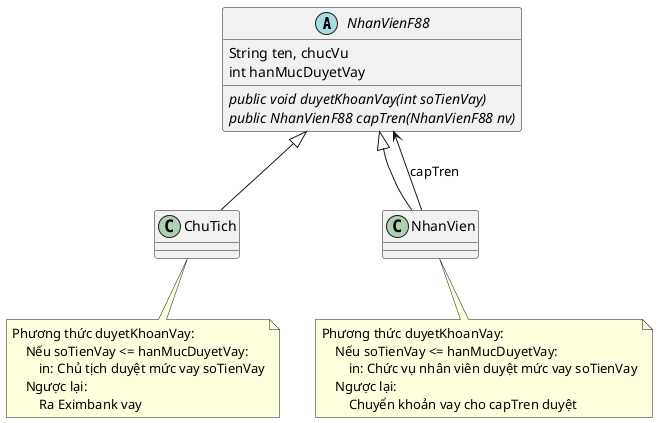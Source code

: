 @startuml
'https://plantuml.com/class-diagram

abstract NhanVienF88{
    String ten, chucVu
    int hanMucDuyetVay
    public {abstract} void duyetKhoanVay(int soTienVay)
    public {abstract} NhanVienF88 capTren(NhanVienF88 nv)
}

NhanVienF88 <|-- ChuTich
NhanVienF88 <|-- NhanVien
NhanVien --> NhanVienF88 : capTren

note bottom of ChuTich
    Phương thức duyetKhoanVay:
        Nếu soTienVay <= hanMucDuyetVay:
            in: Chủ tịch duyệt mức vay soTienVay
        Ngược lại:
            Ra Eximbank vay
end note

note bottom of NhanVien
    Phương thức duyetKhoanVay:
        Nếu soTienVay <= hanMucDuyetVay:
            in: Chức vụ nhân viên duyệt mức vay soTienVay
        Ngược lại:
            Chuyển khoản vay cho capTren duyệt
end note

@enduml